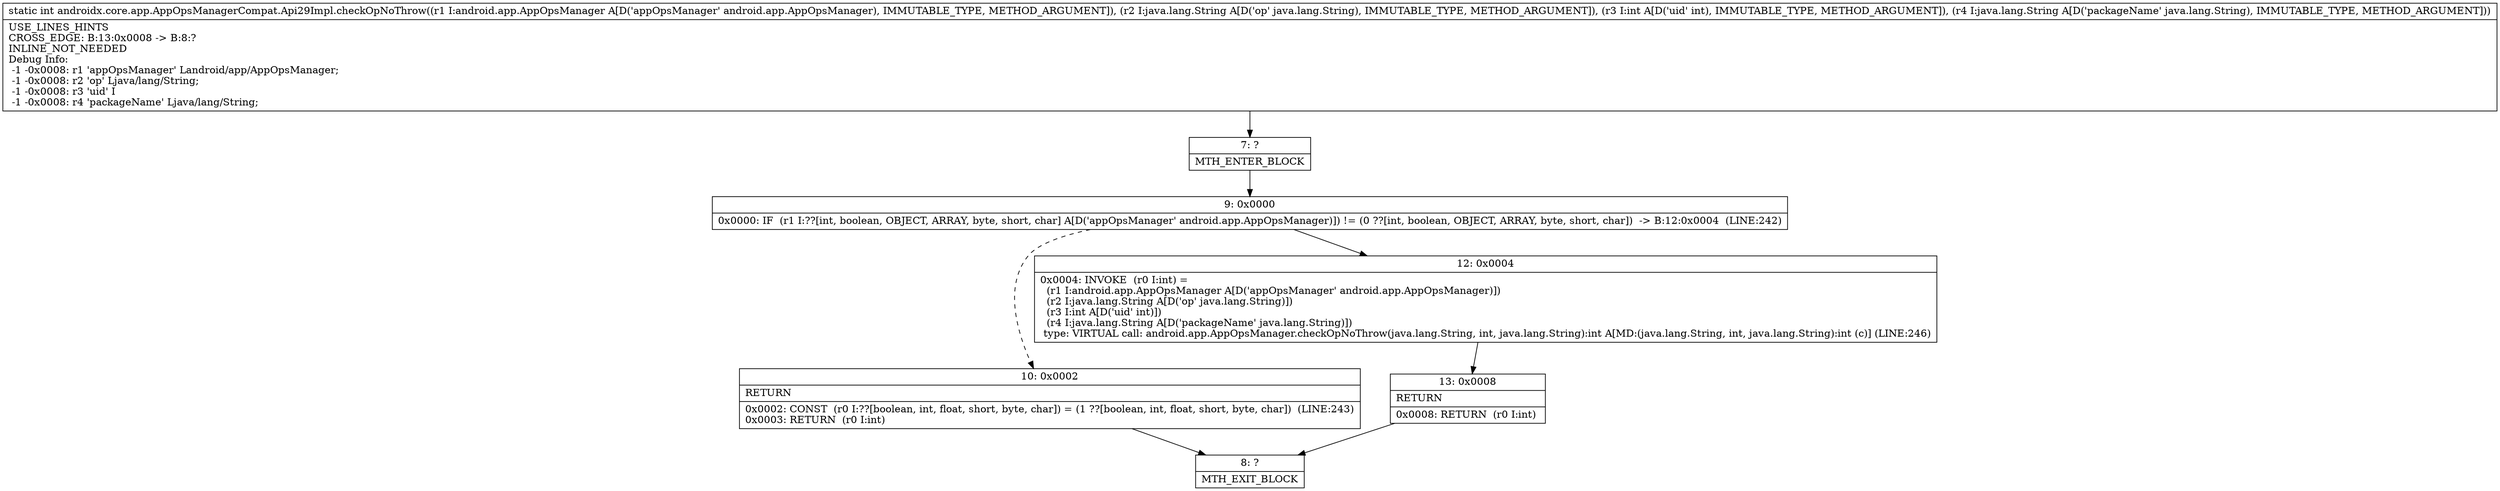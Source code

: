 digraph "CFG forandroidx.core.app.AppOpsManagerCompat.Api29Impl.checkOpNoThrow(Landroid\/app\/AppOpsManager;Ljava\/lang\/String;ILjava\/lang\/String;)I" {
Node_7 [shape=record,label="{7\:\ ?|MTH_ENTER_BLOCK\l}"];
Node_9 [shape=record,label="{9\:\ 0x0000|0x0000: IF  (r1 I:??[int, boolean, OBJECT, ARRAY, byte, short, char] A[D('appOpsManager' android.app.AppOpsManager)]) != (0 ??[int, boolean, OBJECT, ARRAY, byte, short, char])  \-\> B:12:0x0004  (LINE:242)\l}"];
Node_10 [shape=record,label="{10\:\ 0x0002|RETURN\l|0x0002: CONST  (r0 I:??[boolean, int, float, short, byte, char]) = (1 ??[boolean, int, float, short, byte, char])  (LINE:243)\l0x0003: RETURN  (r0 I:int) \l}"];
Node_8 [shape=record,label="{8\:\ ?|MTH_EXIT_BLOCK\l}"];
Node_12 [shape=record,label="{12\:\ 0x0004|0x0004: INVOKE  (r0 I:int) = \l  (r1 I:android.app.AppOpsManager A[D('appOpsManager' android.app.AppOpsManager)])\l  (r2 I:java.lang.String A[D('op' java.lang.String)])\l  (r3 I:int A[D('uid' int)])\l  (r4 I:java.lang.String A[D('packageName' java.lang.String)])\l type: VIRTUAL call: android.app.AppOpsManager.checkOpNoThrow(java.lang.String, int, java.lang.String):int A[MD:(java.lang.String, int, java.lang.String):int (c)] (LINE:246)\l}"];
Node_13 [shape=record,label="{13\:\ 0x0008|RETURN\l|0x0008: RETURN  (r0 I:int) \l}"];
MethodNode[shape=record,label="{static int androidx.core.app.AppOpsManagerCompat.Api29Impl.checkOpNoThrow((r1 I:android.app.AppOpsManager A[D('appOpsManager' android.app.AppOpsManager), IMMUTABLE_TYPE, METHOD_ARGUMENT]), (r2 I:java.lang.String A[D('op' java.lang.String), IMMUTABLE_TYPE, METHOD_ARGUMENT]), (r3 I:int A[D('uid' int), IMMUTABLE_TYPE, METHOD_ARGUMENT]), (r4 I:java.lang.String A[D('packageName' java.lang.String), IMMUTABLE_TYPE, METHOD_ARGUMENT]))  | USE_LINES_HINTS\lCROSS_EDGE: B:13:0x0008 \-\> B:8:?\lINLINE_NOT_NEEDED\lDebug Info:\l  \-1 \-0x0008: r1 'appOpsManager' Landroid\/app\/AppOpsManager;\l  \-1 \-0x0008: r2 'op' Ljava\/lang\/String;\l  \-1 \-0x0008: r3 'uid' I\l  \-1 \-0x0008: r4 'packageName' Ljava\/lang\/String;\l}"];
MethodNode -> Node_7;Node_7 -> Node_9;
Node_9 -> Node_10[style=dashed];
Node_9 -> Node_12;
Node_10 -> Node_8;
Node_12 -> Node_13;
Node_13 -> Node_8;
}

